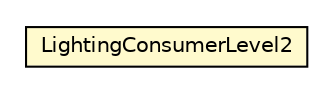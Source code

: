 #!/usr/local/bin/dot
#
# Class diagram 
# Generated by UMLGraph version R5_6-24-gf6e263 (http://www.umlgraph.org/)
#

digraph G {
	edge [fontname="Helvetica",fontsize=10,labelfontname="Helvetica",labelfontsize=10];
	node [fontname="Helvetica",fontsize=10,shape=plaintext];
	nodesep=0.25;
	ranksep=0.5;
	// org.universAAL.samples.lighting.client_regular.LightingConsumerLevel2
	c5276495 [label=<<table title="org.universAAL.samples.lighting.client_regular.LightingConsumerLevel2" border="0" cellborder="1" cellspacing="0" cellpadding="2" port="p" bgcolor="lemonChiffon" href="./LightingConsumerLevel2.html">
		<tr><td><table border="0" cellspacing="0" cellpadding="1">
<tr><td align="center" balign="center"> LightingConsumerLevel2 </td></tr>
		</table></td></tr>
		</table>>, URL="./LightingConsumerLevel2.html", fontname="Helvetica", fontcolor="black", fontsize=10.0];
}


